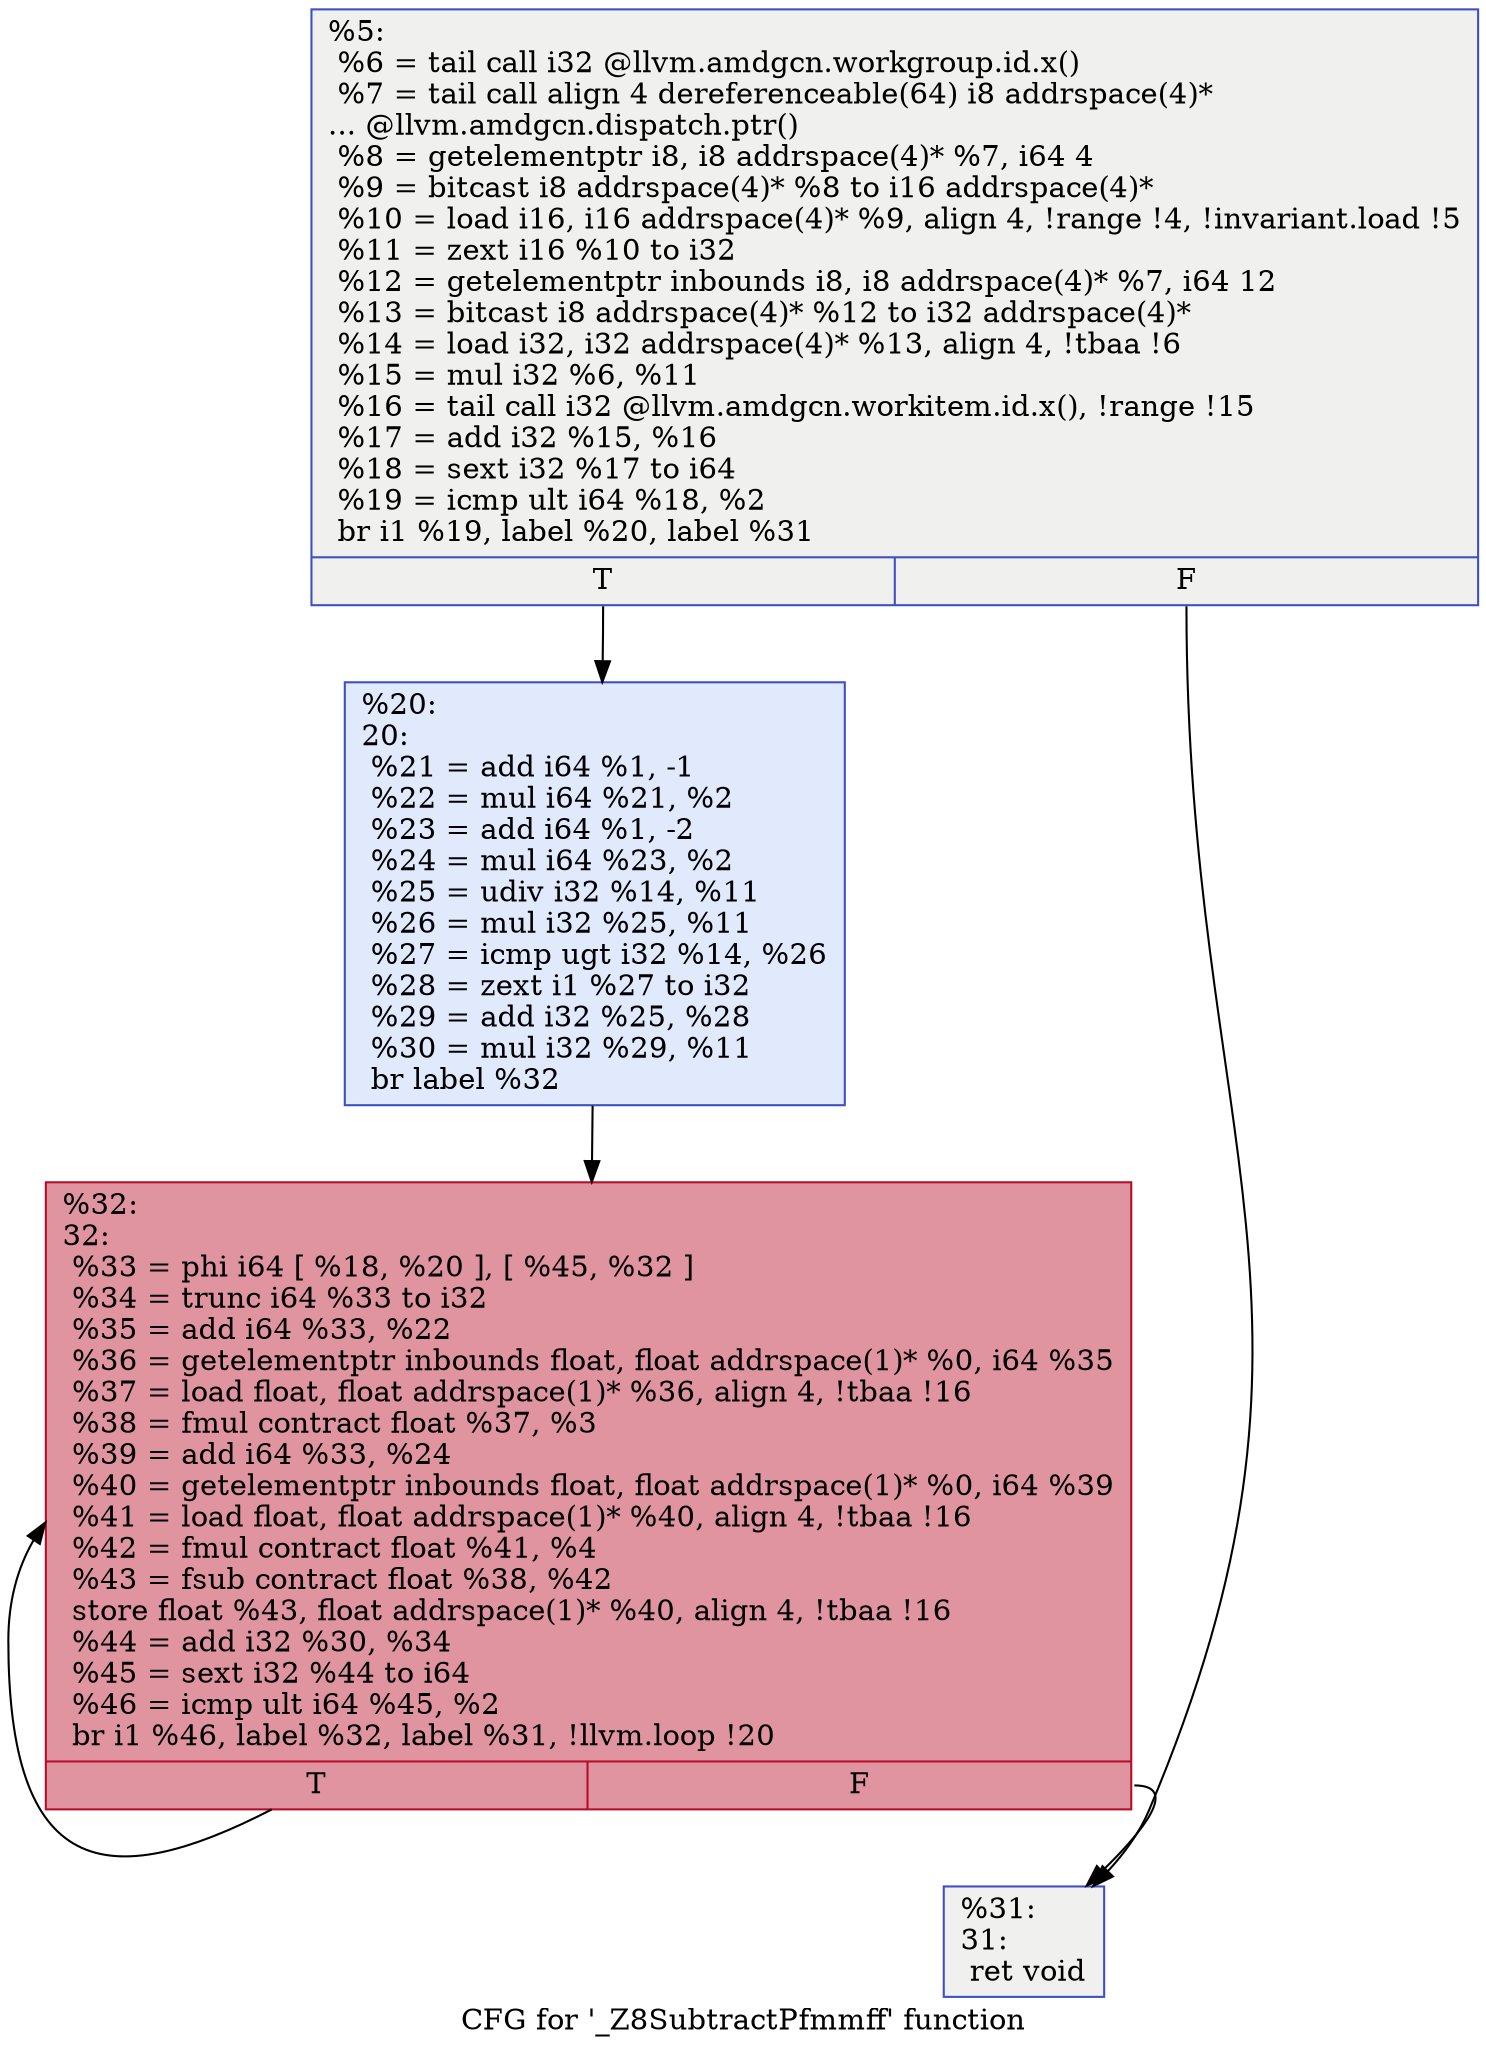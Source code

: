 digraph "CFG for '_Z8SubtractPfmmff' function" {
	label="CFG for '_Z8SubtractPfmmff' function";

	Node0x5a325c0 [shape=record,color="#3d50c3ff", style=filled, fillcolor="#dedcdb70",label="{%5:\l  %6 = tail call i32 @llvm.amdgcn.workgroup.id.x()\l  %7 = tail call align 4 dereferenceable(64) i8 addrspace(4)*\l... @llvm.amdgcn.dispatch.ptr()\l  %8 = getelementptr i8, i8 addrspace(4)* %7, i64 4\l  %9 = bitcast i8 addrspace(4)* %8 to i16 addrspace(4)*\l  %10 = load i16, i16 addrspace(4)* %9, align 4, !range !4, !invariant.load !5\l  %11 = zext i16 %10 to i32\l  %12 = getelementptr inbounds i8, i8 addrspace(4)* %7, i64 12\l  %13 = bitcast i8 addrspace(4)* %12 to i32 addrspace(4)*\l  %14 = load i32, i32 addrspace(4)* %13, align 4, !tbaa !6\l  %15 = mul i32 %6, %11\l  %16 = tail call i32 @llvm.amdgcn.workitem.id.x(), !range !15\l  %17 = add i32 %15, %16\l  %18 = sext i32 %17 to i64\l  %19 = icmp ult i64 %18, %2\l  br i1 %19, label %20, label %31\l|{<s0>T|<s1>F}}"];
	Node0x5a325c0:s0 -> Node0x5a34830;
	Node0x5a325c0:s1 -> Node0x5a348c0;
	Node0x5a34830 [shape=record,color="#3d50c3ff", style=filled, fillcolor="#b9d0f970",label="{%20:\l20:                                               \l  %21 = add i64 %1, -1\l  %22 = mul i64 %21, %2\l  %23 = add i64 %1, -2\l  %24 = mul i64 %23, %2\l  %25 = udiv i32 %14, %11\l  %26 = mul i32 %25, %11\l  %27 = icmp ugt i32 %14, %26\l  %28 = zext i1 %27 to i32\l  %29 = add i32 %25, %28\l  %30 = mul i32 %29, %11\l  br label %32\l}"];
	Node0x5a34830 -> Node0x5a34fb0;
	Node0x5a348c0 [shape=record,color="#3d50c3ff", style=filled, fillcolor="#dedcdb70",label="{%31:\l31:                                               \l  ret void\l}"];
	Node0x5a34fb0 [shape=record,color="#b70d28ff", style=filled, fillcolor="#b70d2870",label="{%32:\l32:                                               \l  %33 = phi i64 [ %18, %20 ], [ %45, %32 ]\l  %34 = trunc i64 %33 to i32\l  %35 = add i64 %33, %22\l  %36 = getelementptr inbounds float, float addrspace(1)* %0, i64 %35\l  %37 = load float, float addrspace(1)* %36, align 4, !tbaa !16\l  %38 = fmul contract float %37, %3\l  %39 = add i64 %33, %24\l  %40 = getelementptr inbounds float, float addrspace(1)* %0, i64 %39\l  %41 = load float, float addrspace(1)* %40, align 4, !tbaa !16\l  %42 = fmul contract float %41, %4\l  %43 = fsub contract float %38, %42\l  store float %43, float addrspace(1)* %40, align 4, !tbaa !16\l  %44 = add i32 %30, %34\l  %45 = sext i32 %44 to i64\l  %46 = icmp ult i64 %45, %2\l  br i1 %46, label %32, label %31, !llvm.loop !20\l|{<s0>T|<s1>F}}"];
	Node0x5a34fb0:s0 -> Node0x5a34fb0;
	Node0x5a34fb0:s1 -> Node0x5a348c0;
}

